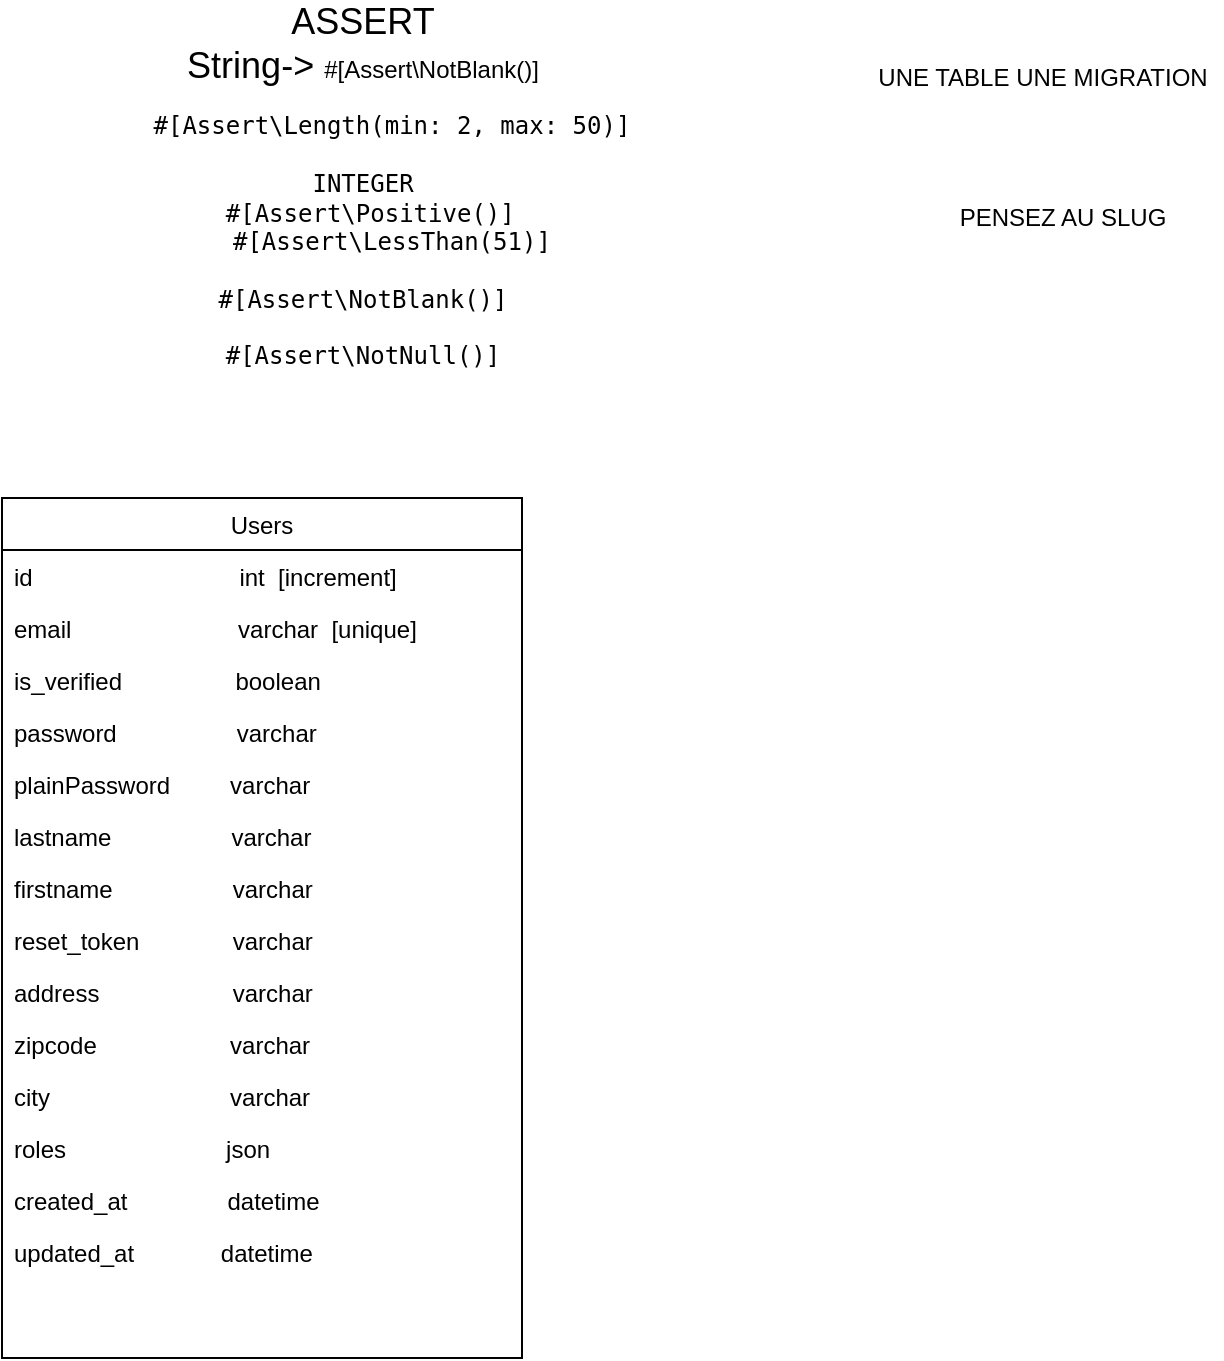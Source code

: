 <mxfile version="19.0.1" type="github">
  <diagram id="-qRK9zbMe1_bCioNVyJd" name="Page-1">
    <mxGraphModel dx="796" dy="481" grid="1" gridSize="10" guides="1" tooltips="1" connect="1" arrows="1" fold="1" page="1" pageScale="1" pageWidth="827" pageHeight="1169" math="0" shadow="0">
      <root>
        <mxCell id="0" />
        <mxCell id="1" parent="0" />
        <mxCell id="2" value="Users" style="swimlane;fontStyle=0;align=center;verticalAlign=top;childLayout=stackLayout;horizontal=1;startSize=26;horizontalStack=0;resizeParent=1;resizeLast=0;collapsible=1;marginBottom=0;rounded=0;shadow=0;strokeWidth=1;" parent="1" vertex="1">
          <mxGeometry x="50" y="520" width="260" height="430" as="geometry">
            <mxRectangle x="340" y="380" width="170" height="26" as="alternateBounds" />
          </mxGeometry>
        </mxCell>
        <mxCell id="3" value="id                               int  [increment]" style="text;align=left;verticalAlign=top;spacingLeft=4;spacingRight=4;overflow=hidden;rotatable=0;points=[[0,0.5],[1,0.5]];portConstraint=eastwest;" parent="2" vertex="1">
          <mxGeometry y="26" width="260" height="26" as="geometry" />
        </mxCell>
        <mxCell id="4" value="email                         varchar  [unique]" style="text;align=left;verticalAlign=top;spacingLeft=4;spacingRight=4;overflow=hidden;rotatable=0;points=[[0,0.5],[1,0.5]];portConstraint=eastwest;" parent="2" vertex="1">
          <mxGeometry y="52" width="260" height="26" as="geometry" />
        </mxCell>
        <mxCell id="5" value="is_verified                 boolean" style="text;align=left;verticalAlign=top;spacingLeft=4;spacingRight=4;overflow=hidden;rotatable=0;points=[[0,0.5],[1,0.5]];portConstraint=eastwest;" parent="2" vertex="1">
          <mxGeometry y="78" width="260" height="26" as="geometry" />
        </mxCell>
        <mxCell id="6" value="password                  varchar" style="text;align=left;verticalAlign=top;spacingLeft=4;spacingRight=4;overflow=hidden;rotatable=0;points=[[0,0.5],[1,0.5]];portConstraint=eastwest;" parent="2" vertex="1">
          <mxGeometry y="104" width="260" height="26" as="geometry" />
        </mxCell>
        <mxCell id="15" value="plainPassword         varchar" style="text;align=left;verticalAlign=top;spacingLeft=4;spacingRight=4;overflow=hidden;rotatable=0;points=[[0,0.5],[1,0.5]];portConstraint=eastwest;" parent="2" vertex="1">
          <mxGeometry y="130" width="260" height="26" as="geometry" />
        </mxCell>
        <mxCell id="7" value="lastname                  varchar" style="text;align=left;verticalAlign=top;spacingLeft=4;spacingRight=4;overflow=hidden;rotatable=0;points=[[0,0.5],[1,0.5]];portConstraint=eastwest;" parent="2" vertex="1">
          <mxGeometry y="156" width="260" height="26" as="geometry" />
        </mxCell>
        <mxCell id="8" value="firstname                  varchar" style="text;align=left;verticalAlign=top;spacingLeft=4;spacingRight=4;overflow=hidden;rotatable=0;points=[[0,0.5],[1,0.5]];portConstraint=eastwest;" parent="2" vertex="1">
          <mxGeometry y="182" width="260" height="26" as="geometry" />
        </mxCell>
        <mxCell id="9" value="reset_token              varchar" style="text;align=left;verticalAlign=top;spacingLeft=4;spacingRight=4;overflow=hidden;rotatable=0;points=[[0,0.5],[1,0.5]];portConstraint=eastwest;" parent="2" vertex="1">
          <mxGeometry y="208" width="260" height="26" as="geometry" />
        </mxCell>
        <mxCell id="10" value="address                    varchar" style="text;align=left;verticalAlign=top;spacingLeft=4;spacingRight=4;overflow=hidden;rotatable=0;points=[[0,0.5],[1,0.5]];portConstraint=eastwest;" parent="2" vertex="1">
          <mxGeometry y="234" width="260" height="26" as="geometry" />
        </mxCell>
        <mxCell id="11" value="zipcode                    varchar" style="text;align=left;verticalAlign=top;spacingLeft=4;spacingRight=4;overflow=hidden;rotatable=0;points=[[0,0.5],[1,0.5]];portConstraint=eastwest;" parent="2" vertex="1">
          <mxGeometry y="260" width="260" height="26" as="geometry" />
        </mxCell>
        <mxCell id="12" value="city                           varchar" style="text;align=left;verticalAlign=top;spacingLeft=4;spacingRight=4;overflow=hidden;rotatable=0;points=[[0,0.5],[1,0.5]];portConstraint=eastwest;" parent="2" vertex="1">
          <mxGeometry y="286" width="260" height="26" as="geometry" />
        </mxCell>
        <mxCell id="13" value="roles                        json" style="text;align=left;verticalAlign=top;spacingLeft=4;spacingRight=4;overflow=hidden;rotatable=0;points=[[0,0.5],[1,0.5]];portConstraint=eastwest;" parent="2" vertex="1">
          <mxGeometry y="312" width="260" height="26" as="geometry" />
        </mxCell>
        <mxCell id="14" value="created_at               datetime" style="text;align=left;verticalAlign=top;spacingLeft=4;spacingRight=4;overflow=hidden;rotatable=0;points=[[0,0.5],[1,0.5]];portConstraint=eastwest;" parent="2" vertex="1">
          <mxGeometry y="338" width="260" height="26" as="geometry" />
        </mxCell>
        <mxCell id="16" value="updated_at             datetime" style="text;align=left;verticalAlign=top;spacingLeft=4;spacingRight=4;overflow=hidden;rotatable=0;points=[[0,0.5],[1,0.5]];portConstraint=eastwest;" parent="2" vertex="1">
          <mxGeometry y="364" width="260" height="26" as="geometry" />
        </mxCell>
        <mxCell id="BxFpbg7xEbmgNqYVwfvg-16" value="&lt;div&gt;&lt;font style=&quot;font-size: 18px;&quot;&gt;ASSERT&lt;/font&gt;&lt;/div&gt;&lt;div&gt;&lt;font style=&quot;font-size: 18px;&quot;&gt;String-&amp;gt; &lt;/font&gt;&lt;span id=&quot;LC25&quot; class=&quot;line&quot; lang=&quot;php&quot;&gt;&lt;span class=&quot;c1&quot;&gt;#[Assert\NotBlank()]&lt;/span&gt;&lt;/span&gt;&lt;br&gt;&lt;/div&gt;&lt;pre class=&quot;code highlight&quot; lang=&quot;php&quot;&gt;&lt;span id=&quot;LC26&quot; class=&quot;line&quot; lang=&quot;php&quot;&gt;    &lt;span class=&quot;c1&quot;&gt;#[Assert\Length(min: 2, max: 50)]&lt;br&gt;&lt;br&gt;INTEGER&lt;br&gt;&lt;/span&gt;&lt;/span&gt;&lt;span id=&quot;LC42&quot; class=&quot;line&quot; lang=&quot;php&quot;&gt; &lt;span class=&quot;c1&quot;&gt;#[Assert\Positive()]&lt;/span&gt;&lt;/span&gt;&lt;br/&gt;&lt;span id=&quot;LC43&quot; class=&quot;line&quot; lang=&quot;php&quot;&gt;    &lt;span class=&quot;c1&quot;&gt;#[Assert\LessThan(51)]&lt;/span&gt;&lt;/span&gt;&lt;br/&gt;&lt;br&gt;&lt;code&gt;&lt;span class=&quot;c1&quot;&gt;#[Assert\NotBlank()]&lt;/span&gt;&lt;/code&gt;&lt;span id=&quot;LC26&quot; class=&quot;line&quot; lang=&quot;php&quot;&gt;&lt;span class=&quot;c1&quot;&gt;&lt;/span&gt;&lt;/span&gt;&lt;br&gt;&lt;br&gt;&lt;code&gt;&lt;span class=&quot;c1&quot;&gt;#[Assert\NotNull()]&lt;/span&gt;&lt;/code&gt;&lt;/pre&gt;" style="text;html=1;resizable=0;autosize=1;align=center;verticalAlign=middle;points=[];fillColor=none;strokeColor=none;rounded=0;" parent="1" vertex="1">
          <mxGeometry x="90" y="275" width="280" height="190" as="geometry" />
        </mxCell>
        <mxCell id="VnUUd5vd1G_Qq16Phxqx-16" value="UNE TABLE UNE MIGRATION" style="text;html=1;resizable=0;autosize=1;align=center;verticalAlign=middle;points=[];fillColor=none;strokeColor=none;rounded=0;" parent="1" vertex="1">
          <mxGeometry x="480" y="300" width="180" height="20" as="geometry" />
        </mxCell>
        <mxCell id="szllkgV6eG0ymPAvgswJ-16" value="PENSEZ AU SLUG" style="text;html=1;resizable=0;autosize=1;align=center;verticalAlign=middle;points=[];fillColor=none;strokeColor=none;rounded=0;" vertex="1" parent="1">
          <mxGeometry x="520" y="370" width="120" height="20" as="geometry" />
        </mxCell>
      </root>
    </mxGraphModel>
  </diagram>
</mxfile>
